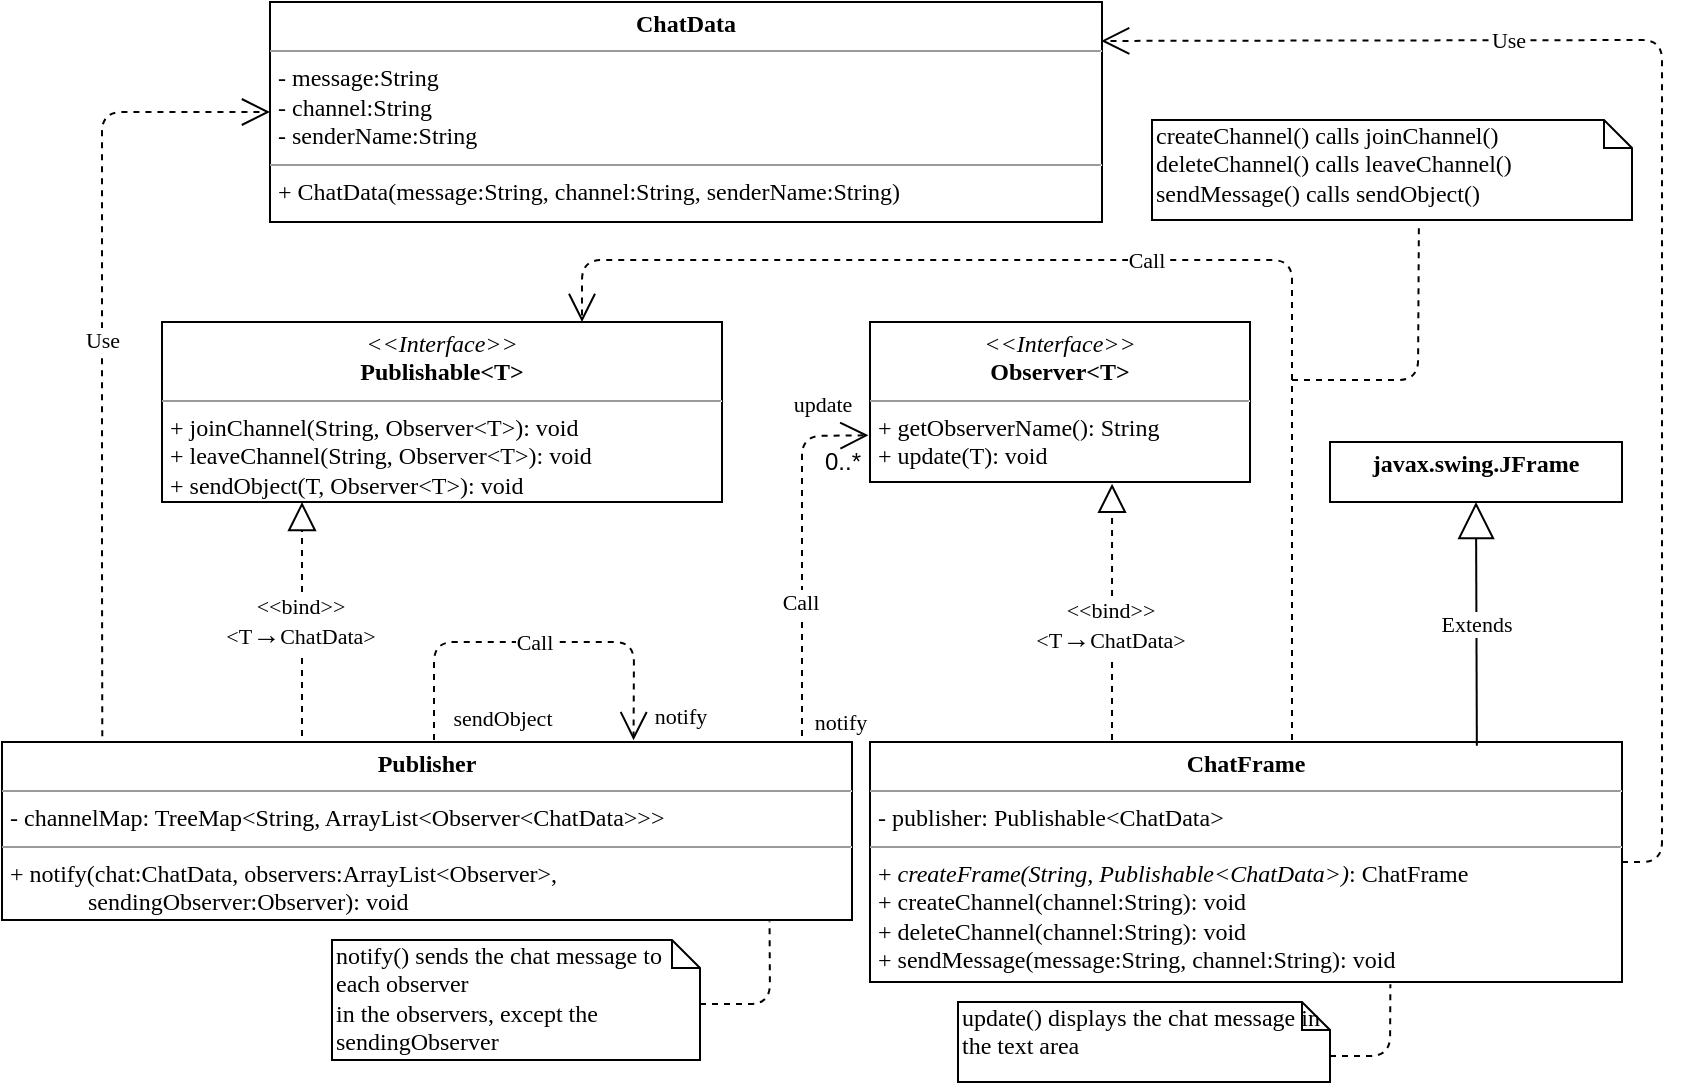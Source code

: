 <mxfile version="12.9.14" type="device"><diagram name="Page-1" id="c4acf3e9-155e-7222-9cf6-157b1a14988f"><mxGraphModel dx="1422" dy="783" grid="1" gridSize="10" guides="1" tooltips="1" connect="1" arrows="1" fold="1" page="1" pageScale="1" pageWidth="850" pageHeight="1100" background="#ffffff" math="0" shadow="0" extFonts="Droid sans^https://fonts.googleapis.com/css?family=Droid+sans"><root><mxCell id="0"/><mxCell id="1" parent="0"/><mxCell id="5d2195bd80daf111-15" value="&lt;p style=&quot;margin: 0px ; margin-top: 4px ; text-align: center&quot;&gt;&lt;i&gt;&amp;lt;&amp;lt;Interface&amp;gt;&amp;gt;&lt;/i&gt;&lt;br&gt;&lt;b&gt;Observer&amp;lt;T&amp;gt;&lt;/b&gt;&lt;/p&gt;&lt;hr size=&quot;1&quot;&gt;&lt;p style=&quot;margin: 0px ; margin-left: 4px&quot;&gt;&lt;/p&gt;&lt;p style=&quot;margin: 0px ; margin-left: 4px&quot;&gt;+ getObserverName(): String&lt;br&gt;+ update(T): void&lt;/p&gt;" style="verticalAlign=top;align=left;overflow=fill;fontSize=12;fontFamily=Verdana;html=1;rounded=0;shadow=0;comic=0;labelBackgroundColor=none;strokeWidth=1" parent="1" vertex="1"><mxGeometry x="439" y="241" width="190" height="80" as="geometry"/></mxCell><mxCell id="hyO68RYwhkqC-OEFUKaa-1" value="&lt;p style=&quot;margin: 0px ; margin-top: 4px ; text-align: center&quot;&gt;&lt;b&gt;Publisher&lt;/b&gt;&lt;/p&gt;&lt;hr size=&quot;1&quot;&gt;&lt;p style=&quot;margin: 0px ; margin-left: 4px&quot;&gt;- channelMap: TreeMap&amp;lt;String, ArrayList&amp;lt;Observer&amp;lt;ChatData&amp;gt;&amp;gt;&amp;gt;&lt;/p&gt;&lt;hr size=&quot;1&quot;&gt;&lt;p style=&quot;margin: 0px ; margin-left: 4px&quot;&gt;+ notify(chat:ChatData, observers:ArrayList&amp;lt;Observer&amp;gt;,&lt;/p&gt;&lt;p style=&quot;margin: 0px ; margin-left: 4px&quot;&gt;&amp;nbsp; &amp;nbsp; &amp;nbsp; &amp;nbsp; &amp;nbsp; &amp;nbsp; &amp;nbsp;sendingObserver:Observer): void&lt;/p&gt;" style="verticalAlign=top;align=left;overflow=fill;fontSize=12;fontFamily=Verdana;html=1;" parent="1" vertex="1"><mxGeometry x="5" y="451" width="425" height="89" as="geometry"/></mxCell><mxCell id="hyO68RYwhkqC-OEFUKaa-5" value="&lt;p style=&quot;margin: 0px ; margin-top: 4px ; text-align: center&quot;&gt;&lt;i&gt;&amp;lt;&amp;lt;Interface&amp;gt;&amp;gt;&lt;/i&gt;&lt;br&gt;&lt;b&gt;Publishable&amp;lt;T&amp;gt;&lt;/b&gt;&lt;/p&gt;&lt;hr size=&quot;1&quot;&gt;&lt;p style=&quot;margin: 0px ; margin-left: 4px&quot;&gt;&lt;/p&gt;&lt;p style=&quot;margin: 0px ; margin-left: 4px&quot;&gt;+ joinChannel(String, Observer&amp;lt;T&amp;gt;): void&lt;/p&gt;&lt;p style=&quot;margin: 0px ; margin-left: 4px&quot;&gt;+ leaveChannel(String, Observer&amp;lt;T&amp;gt;): void&lt;br&gt;+ sendObject(T, Observer&amp;lt;T&amp;gt;): void&lt;/p&gt;" style="verticalAlign=top;align=left;overflow=fill;fontSize=12;fontFamily=Verdana;html=1;rounded=0;shadow=0;comic=0;labelBackgroundColor=none;strokeWidth=1" parent="1" vertex="1"><mxGeometry x="85" y="241" width="280" height="90" as="geometry"/></mxCell><mxCell id="hyO68RYwhkqC-OEFUKaa-7" value="&lt;p style=&quot;margin: 0px ; margin-top: 4px ; text-align: center&quot;&gt;&lt;b&gt;javax.swing.JFrame&lt;/b&gt;&lt;/p&gt;" style="verticalAlign=top;align=left;overflow=fill;fontSize=12;fontFamily=Verdana;html=1;" parent="1" vertex="1"><mxGeometry x="669" y="301" width="146" height="30" as="geometry"/></mxCell><mxCell id="hyO68RYwhkqC-OEFUKaa-9" value="" style="endArrow=block;dashed=1;endFill=0;endSize=12;html=1;fontFamily=Verdana;entryX=0.637;entryY=1.011;entryDx=0;entryDy=0;entryPerimeter=0;" parent="1" target="5d2195bd80daf111-15" edge="1"><mxGeometry width="160" relative="1" as="geometry"><mxPoint x="560" y="450" as="sourcePoint"/><mxPoint x="729" y="421" as="targetPoint"/></mxGeometry></mxCell><mxCell id="hyO68RYwhkqC-OEFUKaa-52" value="&amp;lt;&amp;lt;bind&amp;gt;&amp;gt;&lt;br&gt;&amp;lt;T&lt;span style=&quot;font-size: 14px; text-align: left;&quot;&gt;→&lt;/span&gt;ChatData&amp;gt;" style="edgeLabel;html=1;align=center;verticalAlign=middle;resizable=0;points=[];fontFamily=Verdana;" parent="hyO68RYwhkqC-OEFUKaa-9" vertex="1" connectable="0"><mxGeometry x="-0.113" y="1" relative="1" as="geometry"><mxPoint as="offset"/></mxGeometry></mxCell><mxCell id="hyO68RYwhkqC-OEFUKaa-12" value="" style="endArrow=block;dashed=1;endFill=0;endSize=12;html=1;fontFamily=Verdana;entryX=0.25;entryY=1;entryDx=0;entryDy=0;" parent="1" target="hyO68RYwhkqC-OEFUKaa-5" edge="1"><mxGeometry width="160" relative="1" as="geometry"><mxPoint x="155" y="448" as="sourcePoint"/><mxPoint x="258.58" y="331" as="targetPoint"/></mxGeometry></mxCell><mxCell id="hyO68RYwhkqC-OEFUKaa-51" value="&amp;lt;&amp;lt;bind&amp;gt;&amp;gt;&lt;br&gt;&amp;lt;T&lt;span style=&quot;font-size: 14px ; text-align: left&quot;&gt;→&lt;/span&gt;ChatData&amp;gt;" style="edgeLabel;html=1;align=center;verticalAlign=middle;resizable=0;points=[];fontFamily=Verdana;" parent="hyO68RYwhkqC-OEFUKaa-12" vertex="1" connectable="0"><mxGeometry x="-0.273" y="1" relative="1" as="geometry"><mxPoint y="-14.29" as="offset"/></mxGeometry></mxCell><mxCell id="hyO68RYwhkqC-OEFUKaa-14" value="&lt;p style=&quot;margin: 0px ; margin-top: 4px ; text-align: center&quot;&gt;&lt;b&gt;ChatData&lt;/b&gt;&lt;/p&gt;&lt;hr size=&quot;1&quot;&gt;&lt;p style=&quot;margin: 0px ; margin-left: 4px&quot;&gt;- message:String&lt;/p&gt;&lt;p style=&quot;margin: 0px ; margin-left: 4px&quot;&gt;- channel:String&lt;/p&gt;&lt;p style=&quot;margin: 0px ; margin-left: 4px&quot;&gt;- senderName:String&amp;nbsp;&lt;/p&gt;&lt;hr size=&quot;1&quot;&gt;&lt;p style=&quot;margin: 0px ; margin-left: 4px&quot;&gt;+ ChatData(message:String, channel:String, senderName:String)&lt;/p&gt;&lt;p style=&quot;margin: 0px ; margin-left: 4px&quot;&gt;&lt;br&gt;&lt;/p&gt;" style="verticalAlign=top;align=left;overflow=fill;fontSize=12;fontFamily=Verdana;html=1;" parent="1" vertex="1"><mxGeometry x="139" y="81" width="416" height="110" as="geometry"/></mxCell><mxCell id="hyO68RYwhkqC-OEFUKaa-15" value="Use" style="endArrow=open;endSize=12;dashed=1;html=1;fontFamily=Verdana;exitX=0.118;exitY=-0.032;exitDx=0;exitDy=0;entryX=0;entryY=0.5;entryDx=0;entryDy=0;exitPerimeter=0;" parent="1" source="hyO68RYwhkqC-OEFUKaa-1" target="hyO68RYwhkqC-OEFUKaa-14" edge="1"><mxGeometry width="160" relative="1" as="geometry"><mxPoint x="189" y="181" as="sourcePoint"/><mxPoint x="349" y="181" as="targetPoint"/><Array as="points"><mxPoint x="55" y="361"/><mxPoint x="55" y="136"/></Array></mxGeometry></mxCell><mxCell id="hyO68RYwhkqC-OEFUKaa-16" value="Use" style="endArrow=open;endSize=12;dashed=1;html=1;fontFamily=Verdana;entryX=0.999;entryY=0.177;entryDx=0;entryDy=0;entryPerimeter=0;exitX=1;exitY=0.5;exitDx=0;exitDy=0;" parent="1" source="hyO68RYwhkqC-OEFUKaa-18" target="hyO68RYwhkqC-OEFUKaa-14" edge="1"><mxGeometry x="0.429" width="160" relative="1" as="geometry"><mxPoint x="659" y="449" as="sourcePoint"/><mxPoint x="409" y="181" as="targetPoint"/><Array as="points"><mxPoint x="835" y="511"/><mxPoint x="835" y="100"/></Array><mxPoint as="offset"/></mxGeometry></mxCell><mxCell id="hyO68RYwhkqC-OEFUKaa-18" value="&lt;p style=&quot;margin: 0px ; margin-top: 4px ; text-align: center&quot;&gt;&lt;b&gt;ChatFrame&lt;/b&gt;&lt;/p&gt;&lt;hr size=&quot;1&quot;&gt;&lt;p style=&quot;margin: 0px ; margin-left: 4px&quot;&gt;- publisher: Publishable&amp;lt;ChatData&amp;gt;&lt;/p&gt;&lt;hr size=&quot;1&quot;&gt;&lt;p style=&quot;margin: 0px ; margin-left: 4px&quot;&gt;+ &lt;i&gt;createFrame(String, Publishable&amp;lt;ChatData&amp;gt;)&lt;/i&gt;: ChatFrame&lt;/p&gt;&lt;p style=&quot;margin: 0px ; margin-left: 4px&quot;&gt;+ createChannel(channel:String): void&lt;/p&gt;&lt;p style=&quot;margin: 0px ; margin-left: 4px&quot;&gt;+ deleteChannel(channel:String): void&lt;/p&gt;&lt;p style=&quot;margin: 0px ; margin-left: 4px&quot;&gt;+ sendMessage(message:String, channel:String): void&lt;/p&gt;&lt;p style=&quot;margin: 0px ; margin-left: 4px&quot;&gt;&lt;br&gt;&lt;/p&gt;" style="verticalAlign=top;align=left;overflow=fill;fontSize=12;fontFamily=Verdana;html=1;" parent="1" vertex="1"><mxGeometry x="439" y="451" width="376" height="120" as="geometry"/></mxCell><mxCell id="hyO68RYwhkqC-OEFUKaa-21" value="Extends" style="endArrow=block;endSize=16;endFill=0;html=1;fontFamily=Verdana;entryX=0.5;entryY=1;entryDx=0;entryDy=0;exitX=0.807;exitY=0.016;exitDx=0;exitDy=0;exitPerimeter=0;" parent="1" source="hyO68RYwhkqC-OEFUKaa-18" target="hyO68RYwhkqC-OEFUKaa-7" edge="1"><mxGeometry width="160" relative="1" as="geometry"><mxPoint x="735" y="452" as="sourcePoint"/><mxPoint x="849" y="401" as="targetPoint"/></mxGeometry></mxCell><mxCell id="hyO68RYwhkqC-OEFUKaa-38" value="Call" style="endArrow=open;endSize=12;dashed=1;html=1;fontFamily=Verdana;entryX=-0.004;entryY=0.708;entryDx=0;entryDy=0;entryPerimeter=0;" parent="1" target="5d2195bd80daf111-15" edge="1"><mxGeometry x="-0.265" y="1" width="160" relative="1" as="geometry"><mxPoint x="405" y="448" as="sourcePoint"/><mxPoint x="439" y="315.41" as="targetPoint"/><Array as="points"><mxPoint x="405" y="298"/></Array><mxPoint as="offset"/></mxGeometry></mxCell><mxCell id="hyO68RYwhkqC-OEFUKaa-39" value="notify" style="edgeLabel;html=1;align=center;verticalAlign=middle;resizable=0;points=[];fontFamily=Verdana;" parent="hyO68RYwhkqC-OEFUKaa-38" vertex="1" connectable="0"><mxGeometry x="-0.803" y="-1" relative="1" as="geometry"><mxPoint x="17.58" y="10.71" as="offset"/></mxGeometry></mxCell><mxCell id="hyO68RYwhkqC-OEFUKaa-40" value="update" style="edgeLabel;html=1;align=center;verticalAlign=middle;resizable=0;points=[];fontFamily=Verdana;" parent="hyO68RYwhkqC-OEFUKaa-38" vertex="1" connectable="0"><mxGeometry x="0.451" y="-18" relative="1" as="geometry"><mxPoint x="-8.37" y="-33.74" as="offset"/></mxGeometry></mxCell><mxCell id="hyO68RYwhkqC-OEFUKaa-41" value="Call" style="endArrow=open;endSize=12;dashed=1;html=1;fontFamily=Verdana;entryX=0.743;entryY=-0.01;entryDx=0;entryDy=0;entryPerimeter=0;" parent="1" target="hyO68RYwhkqC-OEFUKaa-1" edge="1"><mxGeometry width="160" relative="1" as="geometry"><mxPoint x="221" y="450" as="sourcePoint"/><mxPoint x="264" y="452" as="targetPoint"/><Array as="points"><mxPoint x="221" y="401"/><mxPoint x="321" y="401"/></Array></mxGeometry></mxCell><mxCell id="hyO68RYwhkqC-OEFUKaa-42" value="sendObject" style="edgeLabel;html=1;align=center;verticalAlign=middle;resizable=0;points=[];fontFamily=Verdana;" parent="hyO68RYwhkqC-OEFUKaa-41" vertex="1" connectable="0"><mxGeometry x="-0.792" y="1" relative="1" as="geometry"><mxPoint x="35.06" y="9.47" as="offset"/></mxGeometry></mxCell><mxCell id="hyO68RYwhkqC-OEFUKaa-43" value="notify" style="edgeLabel;html=1;align=center;verticalAlign=middle;resizable=0;points=[];fontFamily=Verdana;" parent="hyO68RYwhkqC-OEFUKaa-41" vertex="1" connectable="0"><mxGeometry x="0.619" relative="1" as="geometry"><mxPoint x="22.86" y="25.69" as="offset"/></mxGeometry></mxCell><mxCell id="hyO68RYwhkqC-OEFUKaa-44" value="notify() sends the chat message to each observer&lt;br&gt;in the observers, except the sendingObserver" style="shape=note;whiteSpace=wrap;html=1;size=14;verticalAlign=top;align=left;spacingTop=-6;fontFamily=Verdana;" parent="1" vertex="1"><mxGeometry x="170" y="550" width="184" height="60" as="geometry"/></mxCell><mxCell id="hyO68RYwhkqC-OEFUKaa-46" value="" style="endArrow=none;dashed=1;html=1;fontFamily=Verdana;exitX=0;exitY=0;exitDx=184;exitDy=32;exitPerimeter=0;entryX=0.903;entryY=1.009;entryDx=0;entryDy=0;entryPerimeter=0;" parent="1" source="hyO68RYwhkqC-OEFUKaa-44" target="hyO68RYwhkqC-OEFUKaa-1" edge="1"><mxGeometry width="50" height="50" relative="1" as="geometry"><mxPoint x="345" y="573" as="sourcePoint"/><mxPoint x="409" y="621" as="targetPoint"/><Array as="points"><mxPoint x="389" y="582"/></Array></mxGeometry></mxCell><mxCell id="hyO68RYwhkqC-OEFUKaa-49" value="update() displays the chat message in the text area" style="shape=note;whiteSpace=wrap;html=1;size=14;verticalAlign=top;align=left;spacingTop=-6;fontFamily=Verdana;" parent="1" vertex="1"><mxGeometry x="483" y="581" width="186" height="40" as="geometry"/></mxCell><mxCell id="hyO68RYwhkqC-OEFUKaa-50" value="" style="endArrow=none;dashed=1;html=1;fontFamily=Verdana;entryX=0.692;entryY=1.009;entryDx=0;entryDy=0;entryPerimeter=0;exitX=0;exitY=0;exitDx=186;exitDy=27;exitPerimeter=0;" parent="1" source="hyO68RYwhkqC-OEFUKaa-49" target="hyO68RYwhkqC-OEFUKaa-18" edge="1"><mxGeometry width="50" height="50" relative="1" as="geometry"><mxPoint x="649" y="583" as="sourcePoint"/><mxPoint x="699" y="541" as="targetPoint"/><Array as="points"><mxPoint x="699" y="608"/></Array></mxGeometry></mxCell><mxCell id="hyO68RYwhkqC-OEFUKaa-62" value="Call" style="endArrow=open;endSize=12;dashed=1;html=1;fontFamily=Verdana;entryX=0.75;entryY=0;entryDx=0;entryDy=0;" parent="1" target="hyO68RYwhkqC-OEFUKaa-5" edge="1"><mxGeometry width="160" relative="1" as="geometry"><mxPoint x="650" y="450" as="sourcePoint"/><mxPoint x="789" y="430" as="targetPoint"/><Array as="points"><mxPoint x="650" y="210"/><mxPoint x="295" y="210"/></Array></mxGeometry></mxCell><mxCell id="hyO68RYwhkqC-OEFUKaa-63" value="createChannel() calls joinChannel()&lt;br&gt;deleteChannel() calls leaveChannel()&lt;br&gt;sendMessage() calls sendObject()" style="shape=note;whiteSpace=wrap;html=1;size=14;verticalAlign=top;align=left;spacingTop=-6;fontFamily=Verdana;" parent="1" vertex="1"><mxGeometry x="580" y="140" width="240" height="50" as="geometry"/></mxCell><mxCell id="hyO68RYwhkqC-OEFUKaa-66" value="" style="endArrow=none;dashed=1;html=1;fontFamily=Verdana;entryX=0.556;entryY=1.057;entryDx=0;entryDy=0;entryPerimeter=0;" parent="1" target="hyO68RYwhkqC-OEFUKaa-63" edge="1"><mxGeometry width="50" height="50" relative="1" as="geometry"><mxPoint x="650" y="270" as="sourcePoint"/><mxPoint x="520" y="230" as="targetPoint"/><Array as="points"><mxPoint x="713" y="270"/></Array></mxGeometry></mxCell><mxCell id="60vShjwwNEWYDdzyz_FJ-1" value="0..*" style="text;html=1;align=center;verticalAlign=middle;resizable=0;points=[];autosize=1;" parent="1" vertex="1"><mxGeometry x="410" y="301" width="30" height="20" as="geometry"/></mxCell></root></mxGraphModel></diagram></mxfile>